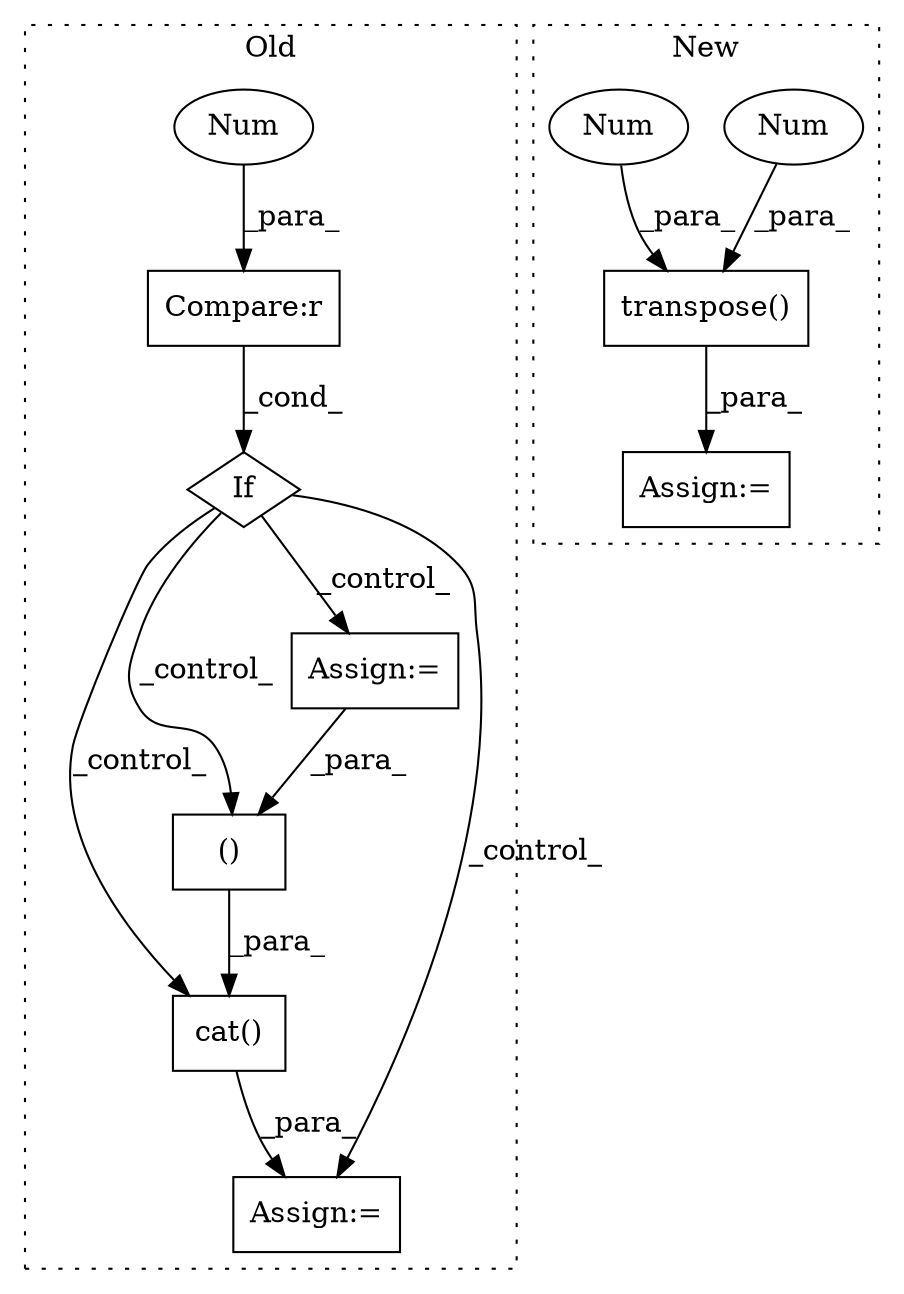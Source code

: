 digraph G {
subgraph cluster0 {
1 [label="cat()" a="75" s="2118,2140" l="10,1" shape="box"];
5 [label="Assign:=" a="68" s="2115" l="3" shape="box"];
6 [label="Assign:=" a="68" s="2068" l="3" shape="box"];
7 [label="()" a="54" s="2130" l="6" shape="box"];
9 [label="If" a="96" s="1902" l="3" shape="diamond"];
10 [label="Compare:r" a="40" s="1905" l="6" shape="box"];
11 [label="Num" a="76" s="1910" l="1" shape="ellipse"];
label = "Old";
style="dotted";
}
subgraph cluster1 {
2 [label="transpose()" a="75" s="2305,2321" l="12,1" shape="box"];
3 [label="Num" a="76" s="2317" l="1" shape="ellipse"];
4 [label="Num" a="76" s="2320" l="1" shape="ellipse"];
8 [label="Assign:=" a="68" s="2293" l="3" shape="box"];
label = "New";
style="dotted";
}
1 -> 5 [label="_para_"];
2 -> 8 [label="_para_"];
3 -> 2 [label="_para_"];
4 -> 2 [label="_para_"];
6 -> 7 [label="_para_"];
7 -> 1 [label="_para_"];
9 -> 6 [label="_control_"];
9 -> 1 [label="_control_"];
9 -> 7 [label="_control_"];
9 -> 5 [label="_control_"];
10 -> 9 [label="_cond_"];
11 -> 10 [label="_para_"];
}